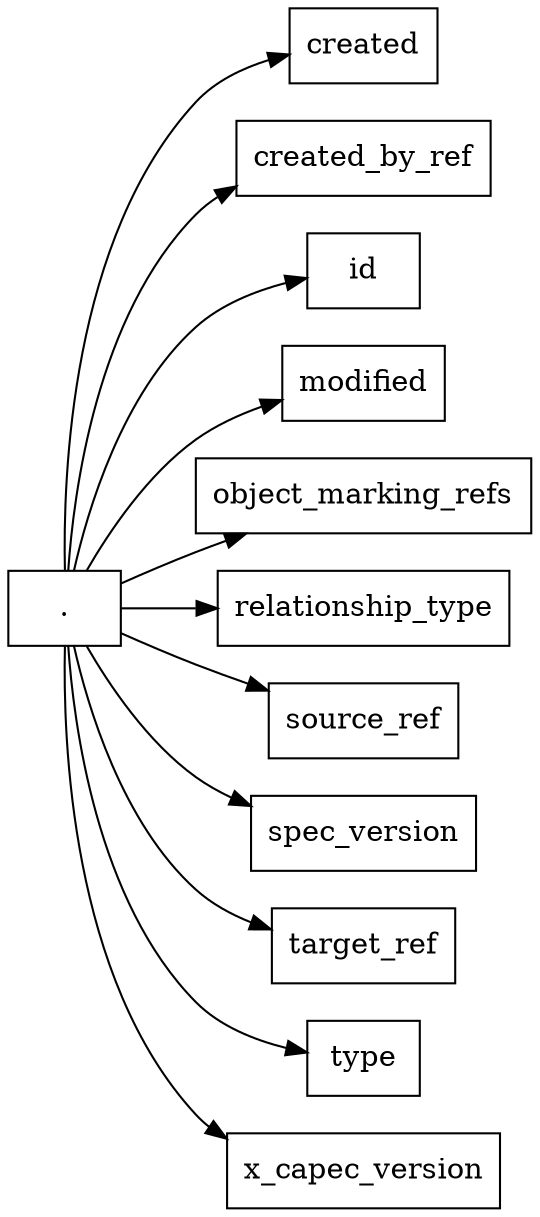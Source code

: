 digraph G {
    node [shape=box];
    edge [dir=forward];
    rankdir=LR;

    "8053bd4b-f36b-497a-bd18-16b8f0ae25ee" [label="."];
    "created" [label="created"];
    "created_by_ref" [label="created_by_ref"];
    "id" [label="id"];
    "modified" [label="modified"];
    "object_marking_refs" [label="object_marking_refs"];
    "relationship_type" [label="relationship_type"];
    "source_ref" [label="source_ref"];
    "spec_version" [label="spec_version"];
    "target_ref" [label="target_ref"];
    "type" [label="type"];
    "x_capec_version" [label="x_capec_version"];

    "8053bd4b-f36b-497a-bd18-16b8f0ae25ee" -> "created";
    "8053bd4b-f36b-497a-bd18-16b8f0ae25ee" -> "created_by_ref";
    "8053bd4b-f36b-497a-bd18-16b8f0ae25ee" -> "id";
    "8053bd4b-f36b-497a-bd18-16b8f0ae25ee" -> "modified";
    "8053bd4b-f36b-497a-bd18-16b8f0ae25ee" -> "object_marking_refs";
    "8053bd4b-f36b-497a-bd18-16b8f0ae25ee" -> "relationship_type";
    "8053bd4b-f36b-497a-bd18-16b8f0ae25ee" -> "source_ref";
    "8053bd4b-f36b-497a-bd18-16b8f0ae25ee" -> "spec_version";
    "8053bd4b-f36b-497a-bd18-16b8f0ae25ee" -> "target_ref";
    "8053bd4b-f36b-497a-bd18-16b8f0ae25ee" -> "type";
    "8053bd4b-f36b-497a-bd18-16b8f0ae25ee" -> "x_capec_version";

}